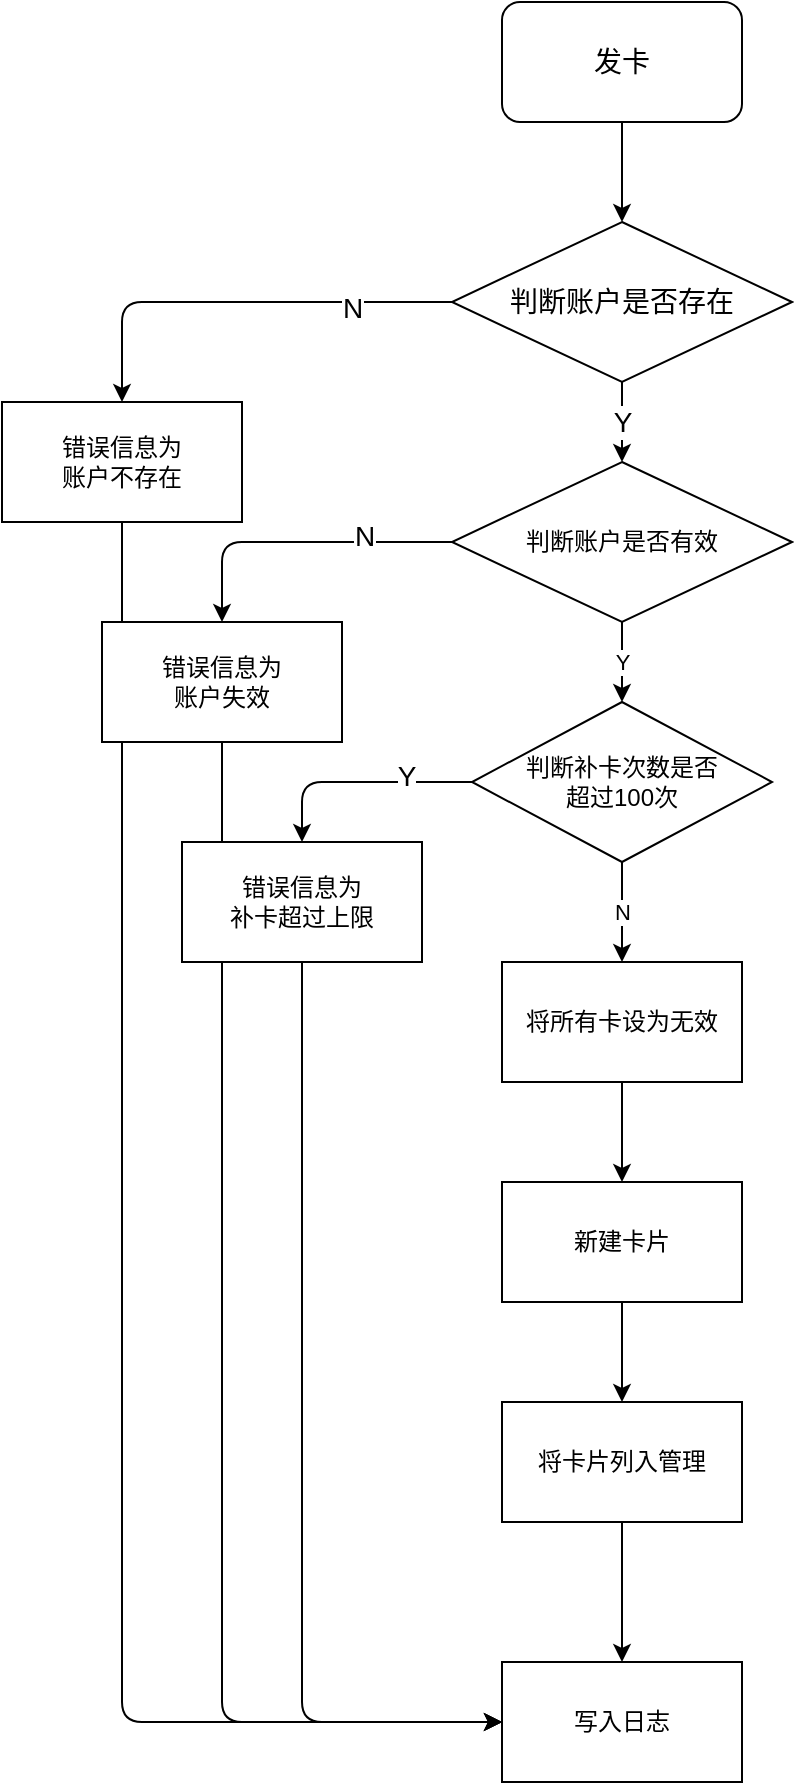 <mxfile>
    <diagram id="LOzNmSIM2qyqadCYTSnq" name="第 1 页">
        <mxGraphModel dx="1509" dy="853" grid="1" gridSize="10" guides="1" tooltips="1" connect="1" arrows="1" fold="1" page="1" pageScale="1" pageWidth="980" pageHeight="1390" math="0" shadow="0">
            <root>
                <mxCell id="0"/>
                <mxCell id="1" parent="0"/>
                <mxCell id="4" style="edgeStyle=none;html=1;exitX=0.5;exitY=1;exitDx=0;exitDy=0;" edge="1" parent="1" source="2" target="3">
                    <mxGeometry relative="1" as="geometry"/>
                </mxCell>
                <mxCell id="2" value="发卡" style="rounded=1;whiteSpace=wrap;html=1;fontSize=14;" parent="1" vertex="1">
                    <mxGeometry x="200" y="140" width="120" height="60" as="geometry"/>
                </mxCell>
                <mxCell id="23" style="edgeStyle=orthogonalEdgeStyle;html=1;exitX=0;exitY=0.5;exitDx=0;exitDy=0;" edge="1" parent="1" source="3" target="20">
                    <mxGeometry relative="1" as="geometry"/>
                </mxCell>
                <mxCell id="29" value="N" style="edgeLabel;html=1;align=center;verticalAlign=middle;resizable=0;points=[];fontSize=14;" vertex="1" connectable="0" parent="23">
                    <mxGeometry x="-0.529" y="3" relative="1" as="geometry">
                        <mxPoint as="offset"/>
                    </mxGeometry>
                </mxCell>
                <mxCell id="32" value="Y" style="edgeStyle=orthogonalEdgeStyle;html=1;exitX=0.5;exitY=1;exitDx=0;exitDy=0;fontSize=14;" edge="1" parent="1" source="3" target="5">
                    <mxGeometry relative="1" as="geometry"/>
                </mxCell>
                <mxCell id="3" value="判断账户是否存在" style="rhombus;whiteSpace=wrap;html=1;fontSize=14;" parent="1" vertex="1">
                    <mxGeometry x="175" y="250" width="170" height="80" as="geometry"/>
                </mxCell>
                <mxCell id="12" value="Y" style="edgeStyle=none;html=1;exitX=0.5;exitY=1;exitDx=0;exitDy=0;" edge="1" parent="1" source="5" target="6">
                    <mxGeometry relative="1" as="geometry"/>
                </mxCell>
                <mxCell id="24" style="edgeStyle=orthogonalEdgeStyle;html=1;exitX=0;exitY=0.5;exitDx=0;exitDy=0;entryX=0.5;entryY=0;entryDx=0;entryDy=0;" edge="1" parent="1" source="5" target="21">
                    <mxGeometry relative="1" as="geometry"/>
                </mxCell>
                <mxCell id="30" value="N" style="edgeLabel;html=1;align=center;verticalAlign=middle;resizable=0;points=[];fontSize=14;" vertex="1" connectable="0" parent="24">
                    <mxGeometry x="-0.424" y="-3" relative="1" as="geometry">
                        <mxPoint as="offset"/>
                    </mxGeometry>
                </mxCell>
                <mxCell id="5" value="判断账户是否有效" style="rhombus;whiteSpace=wrap;html=1;" vertex="1" parent="1">
                    <mxGeometry x="175" y="370" width="170" height="80" as="geometry"/>
                </mxCell>
                <mxCell id="13" value="N" style="edgeStyle=none;html=1;exitX=0.5;exitY=1;exitDx=0;exitDy=0;" edge="1" parent="1" source="6" target="7">
                    <mxGeometry relative="1" as="geometry"/>
                </mxCell>
                <mxCell id="25" style="edgeStyle=orthogonalEdgeStyle;html=1;exitX=0;exitY=0.5;exitDx=0;exitDy=0;entryX=0.5;entryY=0;entryDx=0;entryDy=0;" edge="1" parent="1" source="6" target="22">
                    <mxGeometry relative="1" as="geometry"/>
                </mxCell>
                <mxCell id="31" value="Y" style="edgeLabel;html=1;align=center;verticalAlign=middle;resizable=0;points=[];fontSize=14;" vertex="1" connectable="0" parent="25">
                    <mxGeometry x="-0.415" y="-3" relative="1" as="geometry">
                        <mxPoint as="offset"/>
                    </mxGeometry>
                </mxCell>
                <mxCell id="6" value="判断补卡次数是否&lt;br&gt;超过100次" style="rhombus;whiteSpace=wrap;html=1;" vertex="1" parent="1">
                    <mxGeometry x="185" y="490" width="150" height="80" as="geometry"/>
                </mxCell>
                <mxCell id="14" style="edgeStyle=none;html=1;exitX=0.5;exitY=1;exitDx=0;exitDy=0;" edge="1" parent="1" source="7" target="8">
                    <mxGeometry relative="1" as="geometry"/>
                </mxCell>
                <mxCell id="7" value="将所有卡设为无效" style="rounded=0;whiteSpace=wrap;html=1;" vertex="1" parent="1">
                    <mxGeometry x="200" y="620" width="120" height="60" as="geometry"/>
                </mxCell>
                <mxCell id="15" style="edgeStyle=none;html=1;exitX=0.5;exitY=1;exitDx=0;exitDy=0;" edge="1" parent="1" source="8" target="9">
                    <mxGeometry relative="1" as="geometry"/>
                </mxCell>
                <mxCell id="8" value="新建卡片" style="rounded=0;whiteSpace=wrap;html=1;" vertex="1" parent="1">
                    <mxGeometry x="200" y="730" width="120" height="60" as="geometry"/>
                </mxCell>
                <mxCell id="16" style="edgeStyle=none;html=1;exitX=0.5;exitY=1;exitDx=0;exitDy=0;" edge="1" parent="1" source="9" target="10">
                    <mxGeometry relative="1" as="geometry"/>
                </mxCell>
                <mxCell id="9" value="将卡片列入管理" style="rounded=0;whiteSpace=wrap;html=1;" vertex="1" parent="1">
                    <mxGeometry x="200" y="840" width="120" height="60" as="geometry"/>
                </mxCell>
                <mxCell id="10" value="写入日志" style="rounded=0;whiteSpace=wrap;html=1;" vertex="1" parent="1">
                    <mxGeometry x="200" y="970" width="120" height="60" as="geometry"/>
                </mxCell>
                <mxCell id="26" style="edgeStyle=orthogonalEdgeStyle;html=1;exitX=0.5;exitY=1;exitDx=0;exitDy=0;entryX=0;entryY=0.5;entryDx=0;entryDy=0;" edge="1" parent="1" source="20" target="10">
                    <mxGeometry relative="1" as="geometry"/>
                </mxCell>
                <mxCell id="20" value="错误信息为&lt;br&gt;账户不存在" style="rounded=0;whiteSpace=wrap;html=1;" vertex="1" parent="1">
                    <mxGeometry x="-50" y="340" width="120" height="60" as="geometry"/>
                </mxCell>
                <mxCell id="27" style="edgeStyle=orthogonalEdgeStyle;html=1;exitX=0.5;exitY=1;exitDx=0;exitDy=0;" edge="1" parent="1" source="21">
                    <mxGeometry relative="1" as="geometry">
                        <mxPoint x="200" y="1000" as="targetPoint"/>
                        <Array as="points">
                            <mxPoint x="60" y="1000"/>
                        </Array>
                    </mxGeometry>
                </mxCell>
                <mxCell id="21" value="错误信息为&lt;br&gt;账户失效" style="rounded=0;whiteSpace=wrap;html=1;" vertex="1" parent="1">
                    <mxGeometry y="450" width="120" height="60" as="geometry"/>
                </mxCell>
                <mxCell id="28" style="edgeStyle=orthogonalEdgeStyle;html=1;exitX=0.5;exitY=1;exitDx=0;exitDy=0;entryX=0;entryY=0.5;entryDx=0;entryDy=0;" edge="1" parent="1" source="22" target="10">
                    <mxGeometry relative="1" as="geometry"/>
                </mxCell>
                <mxCell id="22" value="错误信息为&lt;br&gt;补卡超过上限" style="rounded=0;whiteSpace=wrap;html=1;" vertex="1" parent="1">
                    <mxGeometry x="40" y="560" width="120" height="60" as="geometry"/>
                </mxCell>
            </root>
        </mxGraphModel>
    </diagram>
</mxfile>